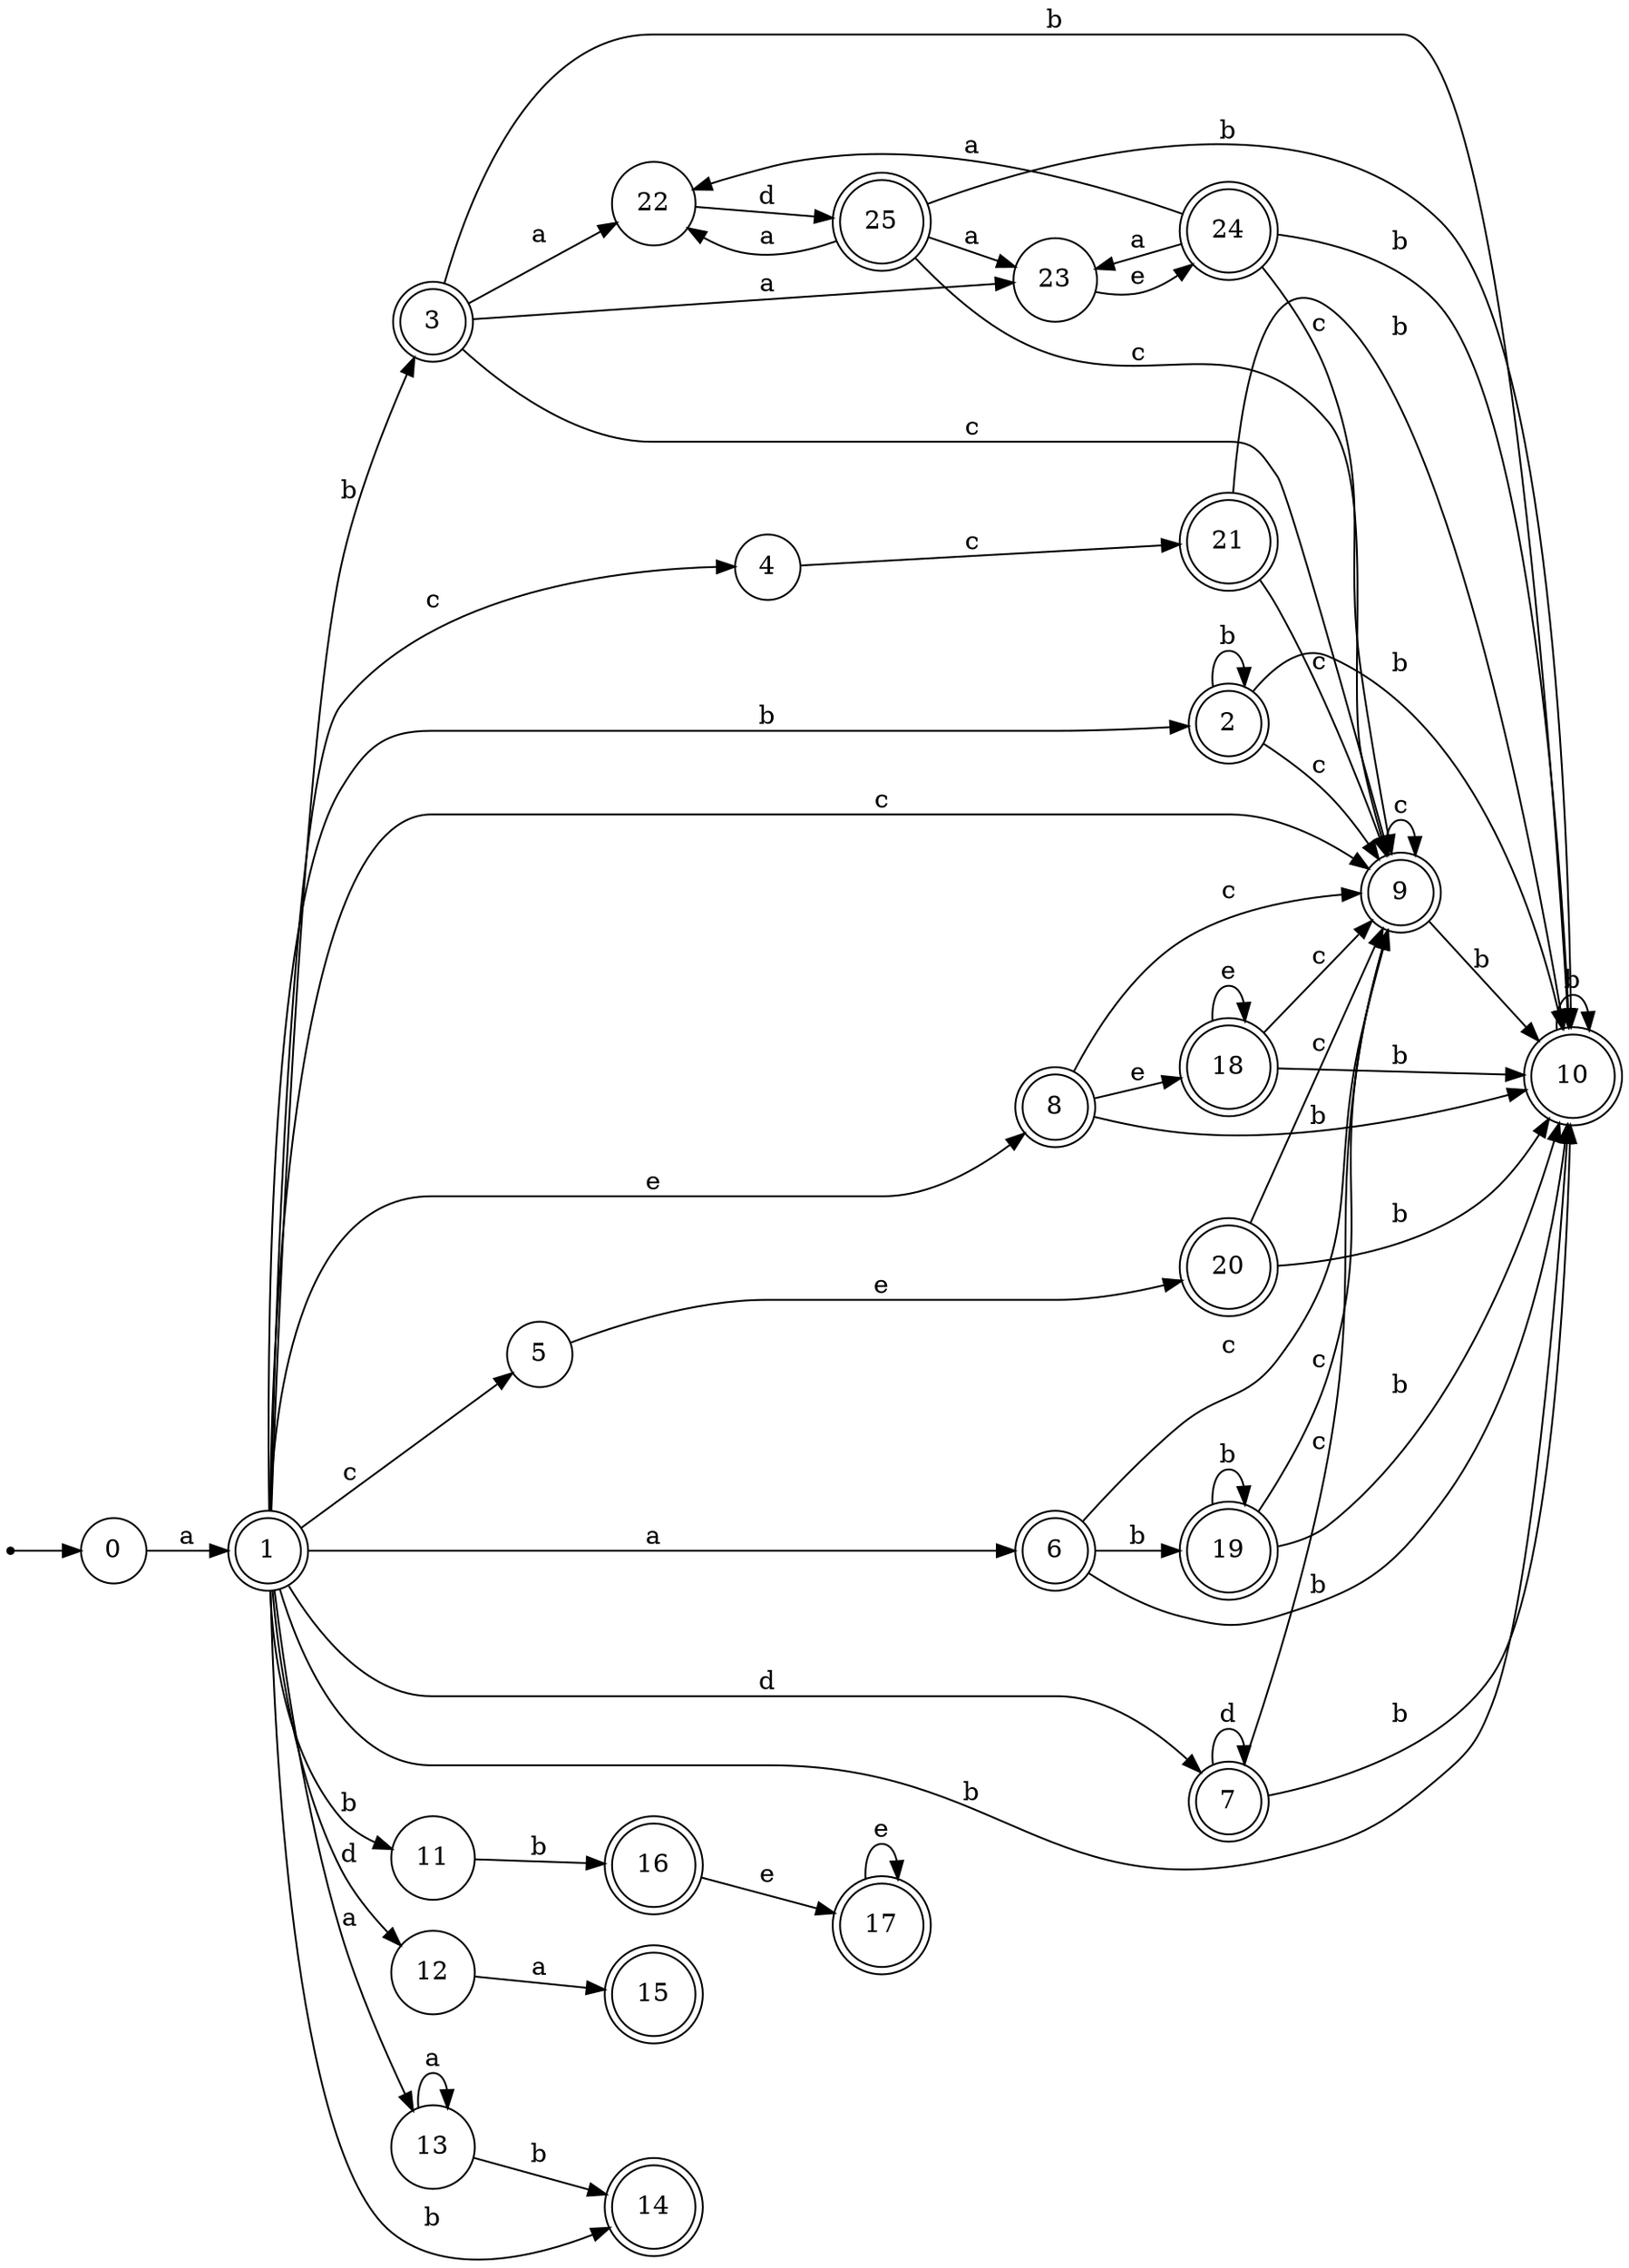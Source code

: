 digraph finite_state_machine {
rankdir=LR;
size="20,20";
node [shape = point]; "dummy0"
node [shape = circle]; "0";
"dummy0" -> "0";
node [shape = doublecircle]; "1";node [shape = doublecircle]; "2";node [shape = doublecircle]; "3";node [shape = circle]; "4";
node [shape = circle]; "5";
node [shape = doublecircle]; "6";node [shape = doublecircle]; "7";node [shape = doublecircle]; "8";node [shape = doublecircle]; "9";node [shape = doublecircle]; "10";node [shape = circle]; "11";
node [shape = circle]; "12";
node [shape = circle]; "13";
node [shape = doublecircle]; "14";node [shape = doublecircle]; "15";node [shape = doublecircle]; "16";node [shape = doublecircle]; "17";node [shape = doublecircle]; "18";node [shape = doublecircle]; "19";node [shape = doublecircle]; "20";node [shape = doublecircle]; "21";node [shape = circle]; "22";
node [shape = circle]; "23";
node [shape = doublecircle]; "24";node [shape = doublecircle]; "25";"0" -> "1" [label = "a"];
 "1" -> "2" [label = "b"];
 "1" -> "3" [label = "b"];
 "1" -> "10" [label = "b"];
 "1" -> "11" [label = "b"];
 "1" -> "14" [label = "b"];
 "1" -> "9" [label = "c"];
 "1" -> "4" [label = "c"];
 "1" -> "5" [label = "c"];
 "1" -> "13" [label = "a"];
 "1" -> "6" [label = "a"];
 "1" -> "12" [label = "d"];
 "1" -> "7" [label = "d"];
 "1" -> "8" [label = "e"];
 "13" -> "13" [label = "a"];
 "13" -> "14" [label = "b"];
 "12" -> "15" [label = "a"];
 "11" -> "16" [label = "b"];
 "16" -> "17" [label = "e"];
 "17" -> "17" [label = "e"];
 "10" -> "10" [label = "b"];
 "9" -> "9" [label = "c"];
 "9" -> "10" [label = "b"];
 "8" -> "18" [label = "e"];
 "8" -> "9" [label = "c"];
 "8" -> "10" [label = "b"];
 "18" -> "18" [label = "e"];
 "18" -> "9" [label = "c"];
 "18" -> "10" [label = "b"];
 "7" -> "7" [label = "d"];
 "7" -> "9" [label = "c"];
 "7" -> "10" [label = "b"];
 "6" -> "10" [label = "b"];
 "6" -> "19" [label = "b"];
 "6" -> "9" [label = "c"];
 "19" -> "10" [label = "b"];
 "19" -> "19" [label = "b"];
 "19" -> "9" [label = "c"];
 "5" -> "20" [label = "e"];
 "20" -> "9" [label = "c"];
 "20" -> "10" [label = "b"];
 "4" -> "21" [label = "c"];
 "21" -> "9" [label = "c"];
 "21" -> "10" [label = "b"];
 "3" -> "22" [label = "a"];
 "3" -> "23" [label = "a"];
 "3" -> "9" [label = "c"];
 "3" -> "10" [label = "b"];
 "23" -> "24" [label = "e"];
 "24" -> "22" [label = "a"];
 "24" -> "23" [label = "a"];
 "24" -> "9" [label = "c"];
 "24" -> "10" [label = "b"];
 "22" -> "25" [label = "d"];
 "25" -> "22" [label = "a"];
 "25" -> "23" [label = "a"];
 "25" -> "9" [label = "c"];
 "25" -> "10" [label = "b"];
 "2" -> "2" [label = "b"];
 "2" -> "10" [label = "b"];
 "2" -> "9" [label = "c"];
 }
